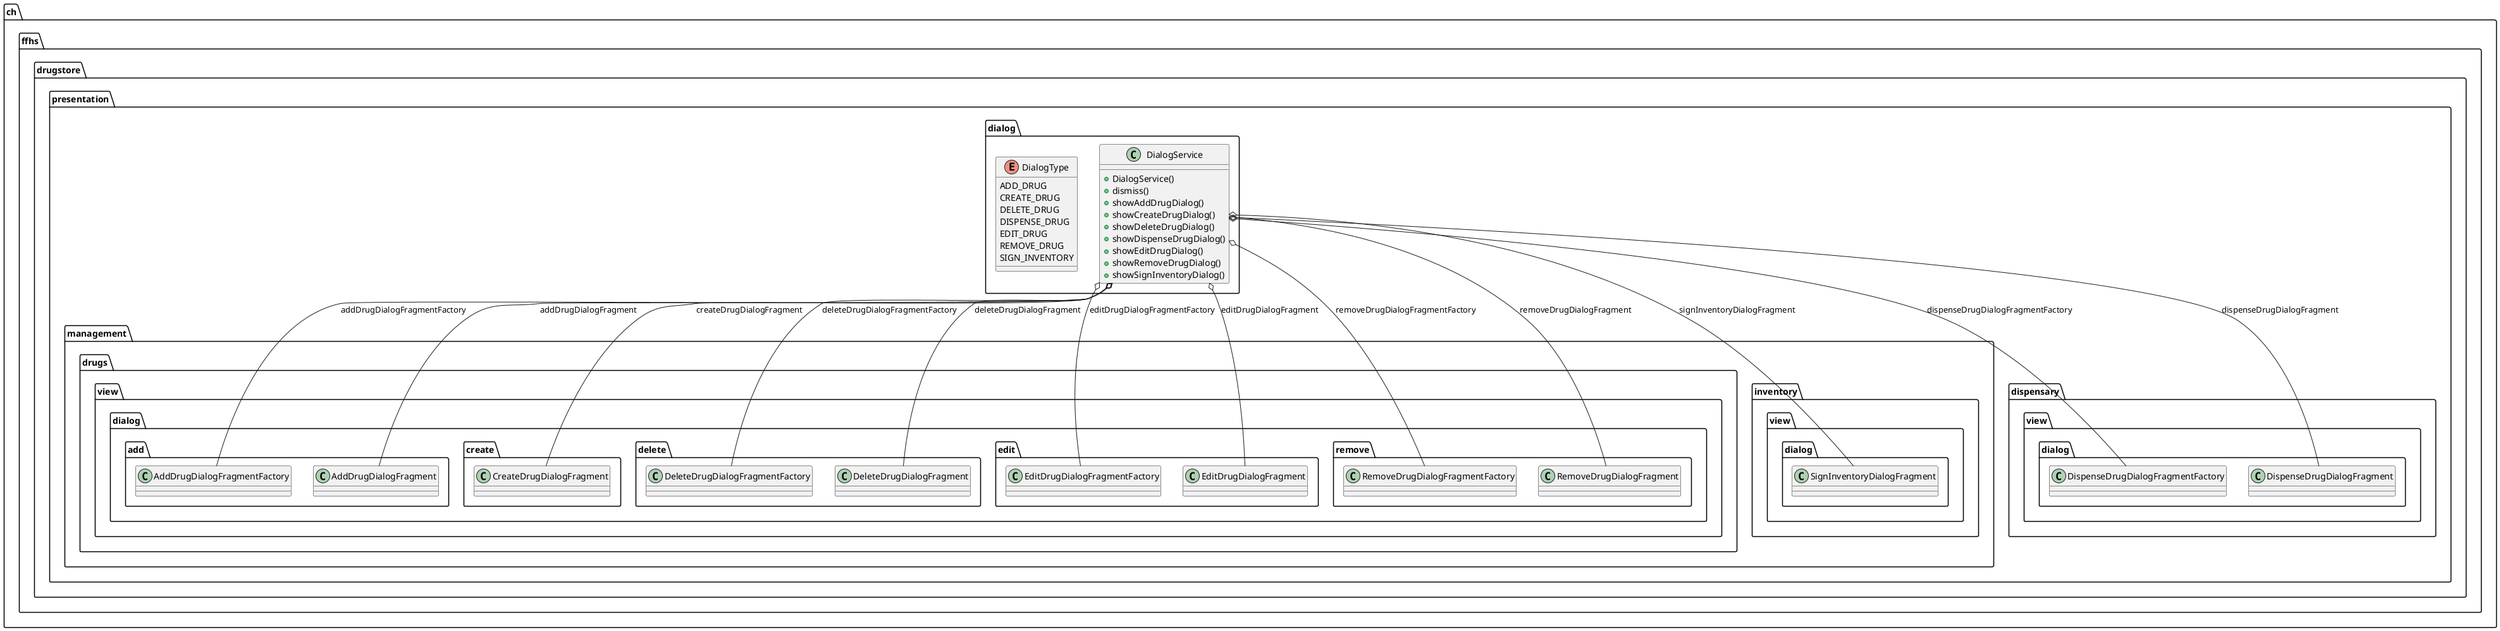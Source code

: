 @startuml

  namespace ch.ffhs.drugstore {
    namespace presentation {
      namespace dialog {
        class ch.ffhs.drugstore.presentation.dialog.DialogService {
            + DialogService()
            + dismiss()
            + showAddDrugDialog()
            + showCreateDrugDialog()
            + showDeleteDrugDialog()
            + showDispenseDrugDialog()
            + showEditDrugDialog()
            + showRemoveDrugDialog()
            + showSignInventoryDialog()
        }
      }
    }
  }
  

  namespace ch.ffhs.drugstore {
    namespace presentation {
      namespace dialog {
        enum DialogType {
          ADD_DRUG
          CREATE_DRUG
          DELETE_DRUG
          DISPENSE_DRUG
          EDIT_DRUG
          REMOVE_DRUG
          SIGN_INVENTORY
        }
      }
    }
  }
  

  ch.ffhs.drugstore.presentation.dialog.DialogService o-- ch.ffhs.drugstore.presentation.management.drugs.view.dialog.add.AddDrugDialogFragmentFactory : addDrugDialogFragmentFactory
  ch.ffhs.drugstore.presentation.dialog.DialogService o-- ch.ffhs.drugstore.presentation.management.drugs.view.dialog.create.CreateDrugDialogFragment : createDrugDialogFragment
  ch.ffhs.drugstore.presentation.dialog.DialogService o-- ch.ffhs.drugstore.presentation.management.drugs.view.dialog.delete.DeleteDrugDialogFragmentFactory : deleteDrugDialogFragmentFactory
  ch.ffhs.drugstore.presentation.dialog.DialogService o-- ch.ffhs.drugstore.presentation.dispensary.view.dialog.DispenseDrugDialogFragmentFactory : dispenseDrugDialogFragmentFactory
  ch.ffhs.drugstore.presentation.dialog.DialogService o-- ch.ffhs.drugstore.presentation.management.drugs.view.dialog.edit.EditDrugDialogFragmentFactory : editDrugDialogFragmentFactory
  ch.ffhs.drugstore.presentation.dialog.DialogService o-- ch.ffhs.drugstore.presentation.management.drugs.view.dialog.remove.RemoveDrugDialogFragmentFactory : removeDrugDialogFragmentFactory
  ch.ffhs.drugstore.presentation.dialog.DialogService o-- ch.ffhs.drugstore.presentation.management.inventory.view.dialog.SignInventoryDialogFragment : signInventoryDialogFragment
  ch.ffhs.drugstore.presentation.dialog.DialogService o-- ch.ffhs.drugstore.presentation.management.drugs.view.dialog.add.AddDrugDialogFragment : addDrugDialogFragment
  ch.ffhs.drugstore.presentation.dialog.DialogService o-- ch.ffhs.drugstore.presentation.management.drugs.view.dialog.delete.DeleteDrugDialogFragment : deleteDrugDialogFragment
  ch.ffhs.drugstore.presentation.dialog.DialogService o-- ch.ffhs.drugstore.presentation.dispensary.view.dialog.DispenseDrugDialogFragment : dispenseDrugDialogFragment
  ch.ffhs.drugstore.presentation.dialog.DialogService o-- ch.ffhs.drugstore.presentation.management.drugs.view.dialog.edit.EditDrugDialogFragment : editDrugDialogFragment
  ch.ffhs.drugstore.presentation.dialog.DialogService o-- ch.ffhs.drugstore.presentation.management.drugs.view.dialog.remove.RemoveDrugDialogFragment : removeDrugDialogFragment



@enduml
